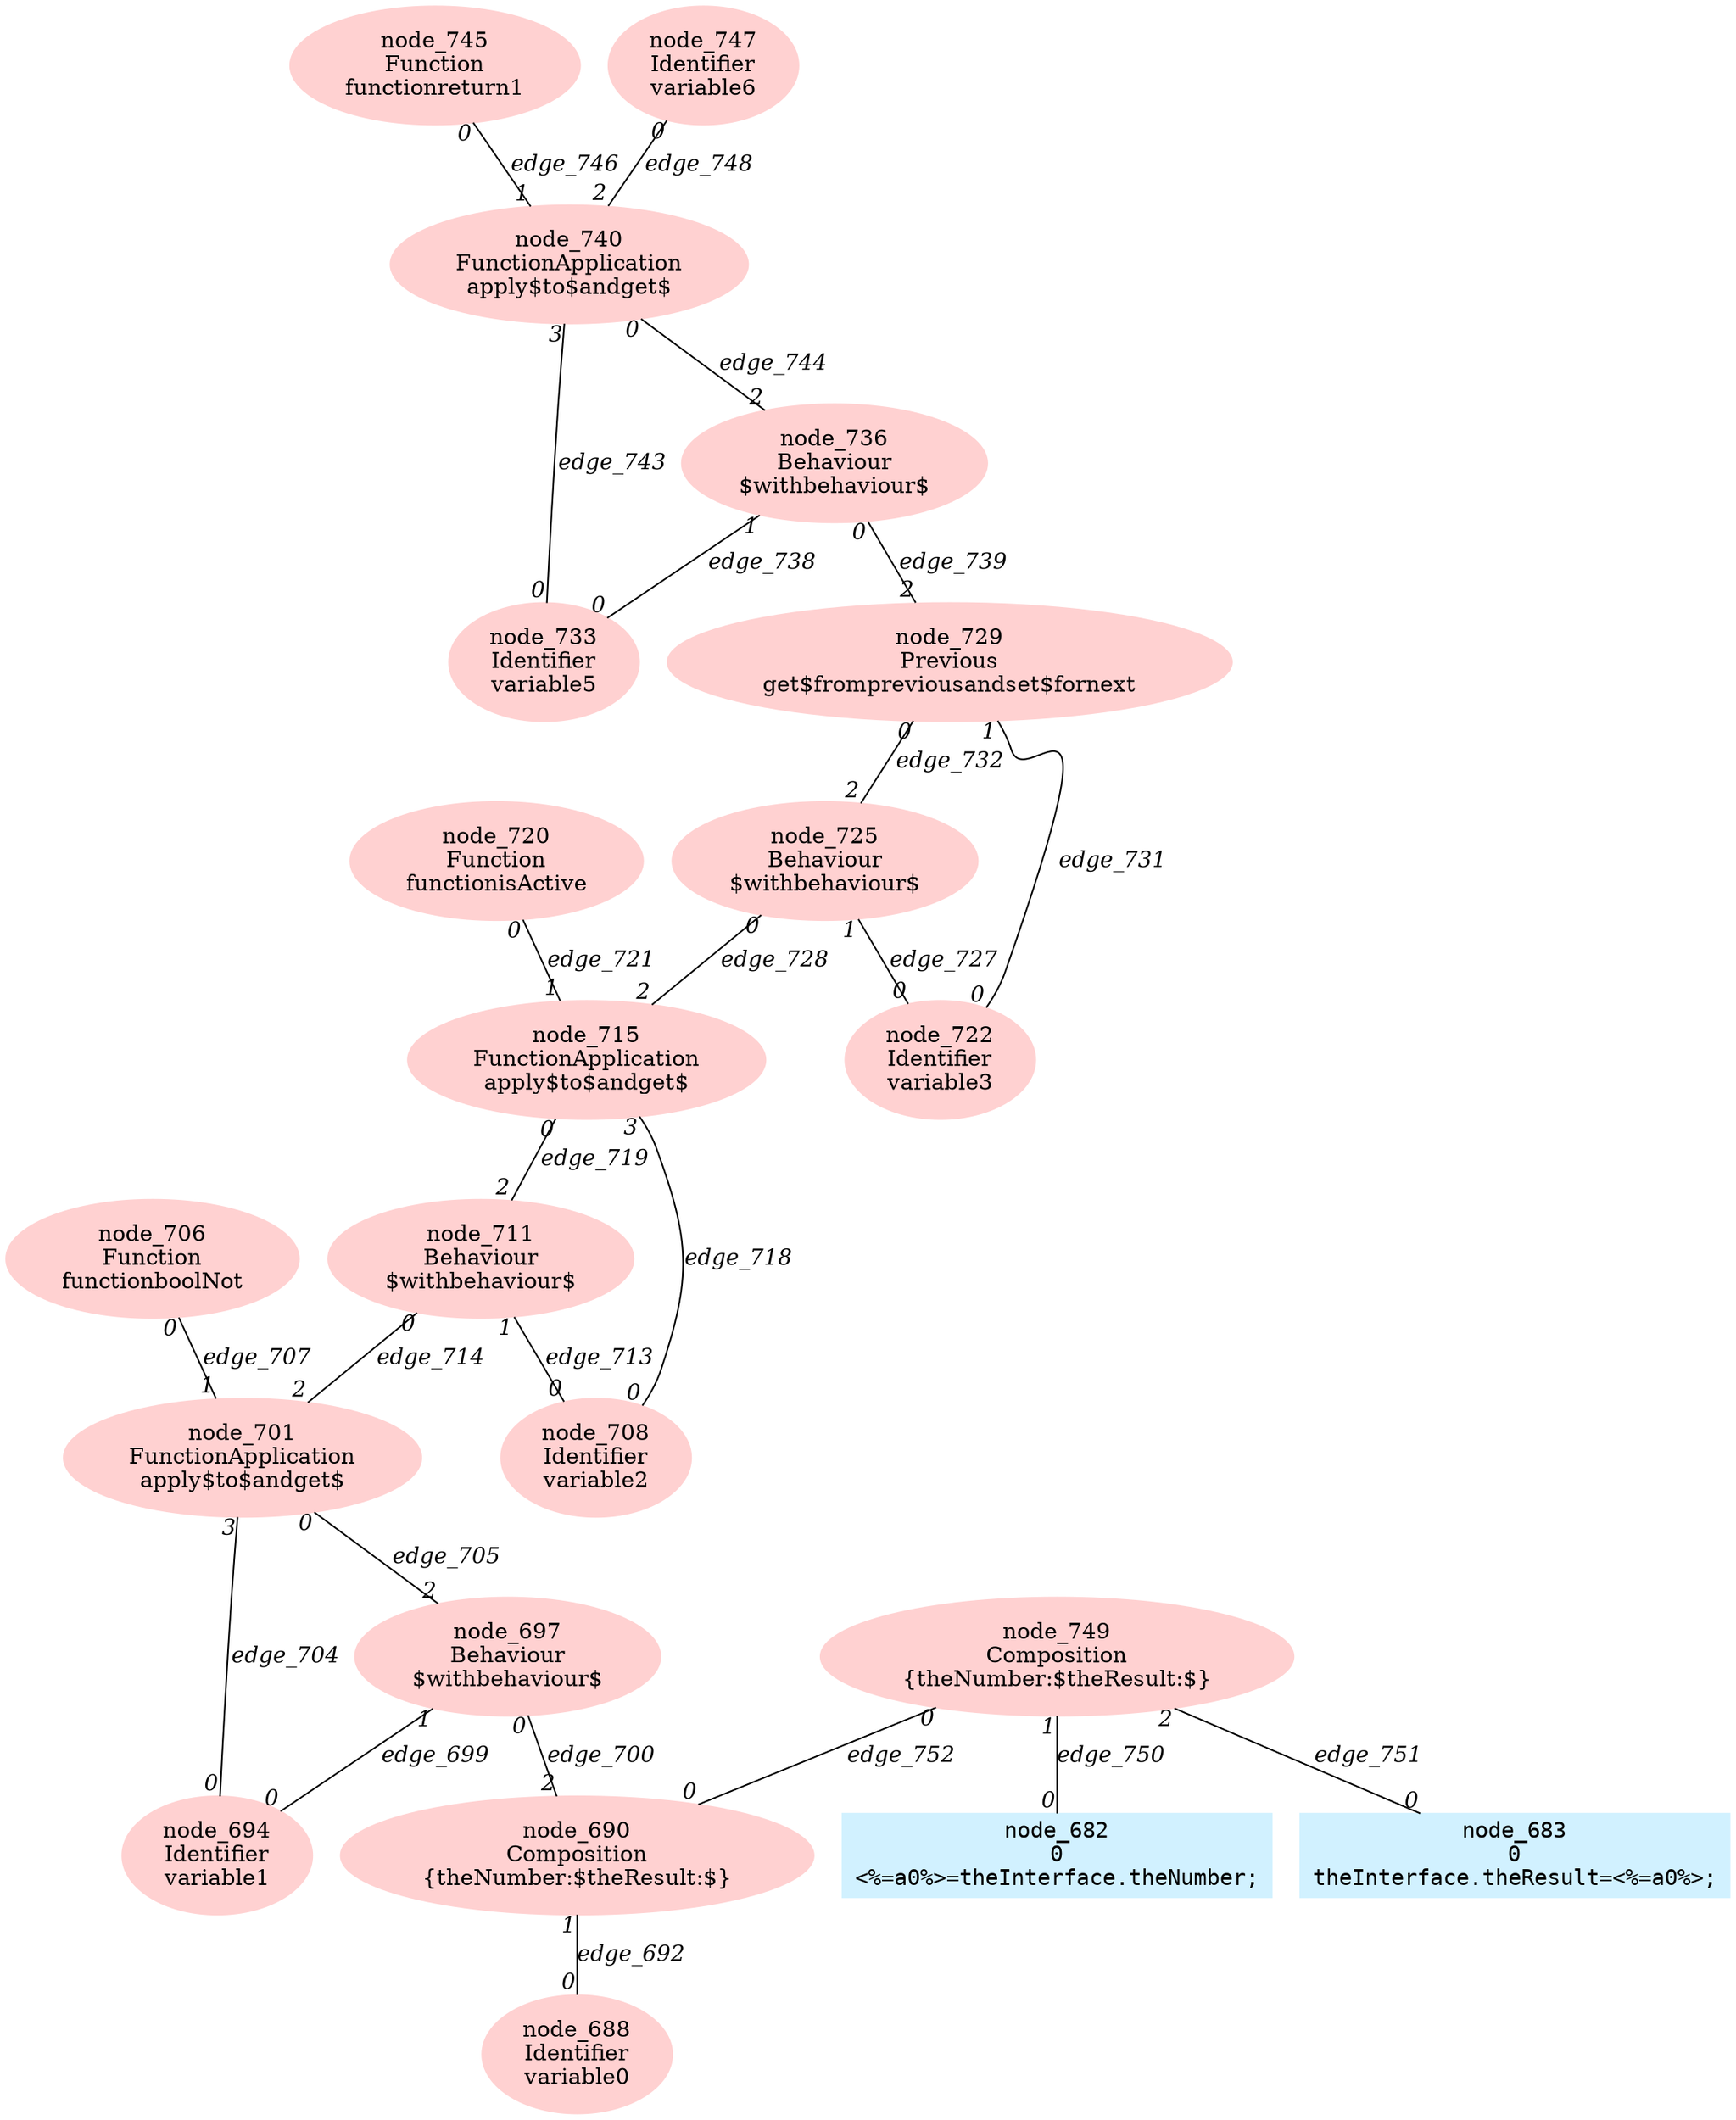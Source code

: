 digraph g{node_688 [shape=ellipse, style=filled, color="#ffd1d1", label="node_688
Identifier
variable0" ]
node_690 [shape=ellipse, style=filled, color="#ffd1d1", label="node_690
Composition
{theNumber:$theResult:$}" ]
node_694 [shape=ellipse, style=filled, color="#ffd1d1", label="node_694
Identifier
variable1" ]
node_697 [shape=ellipse, style=filled, color="#ffd1d1", label="node_697
Behaviour
$withbehaviour$" ]
node_701 [shape=ellipse, style=filled, color="#ffd1d1", label="node_701
FunctionApplication
apply$to$andget$" ]
node_706 [shape=ellipse, style=filled, color="#ffd1d1", label="node_706
Function
functionboolNot" ]
node_708 [shape=ellipse, style=filled, color="#ffd1d1", label="node_708
Identifier
variable2" ]
node_711 [shape=ellipse, style=filled, color="#ffd1d1", label="node_711
Behaviour
$withbehaviour$" ]
node_715 [shape=ellipse, style=filled, color="#ffd1d1", label="node_715
FunctionApplication
apply$to$andget$" ]
node_720 [shape=ellipse, style=filled, color="#ffd1d1", label="node_720
Function
functionisActive" ]
node_722 [shape=ellipse, style=filled, color="#ffd1d1", label="node_722
Identifier
variable3" ]
node_725 [shape=ellipse, style=filled, color="#ffd1d1", label="node_725
Behaviour
$withbehaviour$" ]
node_729 [shape=ellipse, style=filled, color="#ffd1d1", label="node_729
Previous
get$frompreviousandset$fornext" ]
node_733 [shape=ellipse, style=filled, color="#ffd1d1", label="node_733
Identifier
variable5" ]
node_736 [shape=ellipse, style=filled, color="#ffd1d1", label="node_736
Behaviour
$withbehaviour$" ]
node_740 [shape=ellipse, style=filled, color="#ffd1d1", label="node_740
FunctionApplication
apply$to$andget$" ]
node_745 [shape=ellipse, style=filled, color="#ffd1d1", label="node_745
Function
functionreturn1" ]
node_747 [shape=ellipse, style=filled, color="#ffd1d1", label="node_747
Identifier
variable6" ]
node_749 [shape=ellipse, style=filled, color="#ffd1d1", label="node_749
Composition
{theNumber:$theResult:$}" ]
node_682 [shape=box, style=filled, color="#d1f1ff", fontname="Courier", label="node_682
0
<%=a0%>=theInterface.theNumber;
" ]
node_683 [shape=box, style=filled, color="#d1f1ff", fontname="Courier", label="node_683
0
theInterface.theResult=<%=a0%>;
" ]
node_690 -> node_688 [dir=none, arrowHead=none, fontname="Times-Italic", label="edge_692",  headlabel="0", taillabel="1" ]
node_697 -> node_694 [dir=none, arrowHead=none, fontname="Times-Italic", label="edge_699",  headlabel="0", taillabel="1" ]
node_697 -> node_690 [dir=none, arrowHead=none, fontname="Times-Italic", label="edge_700",  headlabel="2", taillabel="0" ]
node_701 -> node_694 [dir=none, arrowHead=none, fontname="Times-Italic", label="edge_704",  headlabel="0", taillabel="3" ]
node_701 -> node_697 [dir=none, arrowHead=none, fontname="Times-Italic", label="edge_705",  headlabel="2", taillabel="0" ]
node_706 -> node_701 [dir=none, arrowHead=none, fontname="Times-Italic", label="edge_707",  headlabel="1", taillabel="0" ]
node_711 -> node_708 [dir=none, arrowHead=none, fontname="Times-Italic", label="edge_713",  headlabel="0", taillabel="1" ]
node_711 -> node_701 [dir=none, arrowHead=none, fontname="Times-Italic", label="edge_714",  headlabel="2", taillabel="0" ]
node_715 -> node_708 [dir=none, arrowHead=none, fontname="Times-Italic", label="edge_718",  headlabel="0", taillabel="3" ]
node_715 -> node_711 [dir=none, arrowHead=none, fontname="Times-Italic", label="edge_719",  headlabel="2", taillabel="0" ]
node_720 -> node_715 [dir=none, arrowHead=none, fontname="Times-Italic", label="edge_721",  headlabel="1", taillabel="0" ]
node_725 -> node_722 [dir=none, arrowHead=none, fontname="Times-Italic", label="edge_727",  headlabel="0", taillabel="1" ]
node_725 -> node_715 [dir=none, arrowHead=none, fontname="Times-Italic", label="edge_728",  headlabel="2", taillabel="0" ]
node_729 -> node_722 [dir=none, arrowHead=none, fontname="Times-Italic", label="edge_731",  headlabel="0", taillabel="1" ]
node_729 -> node_725 [dir=none, arrowHead=none, fontname="Times-Italic", label="edge_732",  headlabel="2", taillabel="0" ]
node_736 -> node_733 [dir=none, arrowHead=none, fontname="Times-Italic", label="edge_738",  headlabel="0", taillabel="1" ]
node_736 -> node_729 [dir=none, arrowHead=none, fontname="Times-Italic", label="edge_739",  headlabel="2", taillabel="0" ]
node_740 -> node_733 [dir=none, arrowHead=none, fontname="Times-Italic", label="edge_743",  headlabel="0", taillabel="3" ]
node_740 -> node_736 [dir=none, arrowHead=none, fontname="Times-Italic", label="edge_744",  headlabel="2", taillabel="0" ]
node_745 -> node_740 [dir=none, arrowHead=none, fontname="Times-Italic", label="edge_746",  headlabel="1", taillabel="0" ]
node_747 -> node_740 [dir=none, arrowHead=none, fontname="Times-Italic", label="edge_748",  headlabel="2", taillabel="0" ]
node_749 -> node_682 [dir=none, arrowHead=none, fontname="Times-Italic", label="edge_750",  headlabel="0", taillabel="1" ]
node_749 -> node_683 [dir=none, arrowHead=none, fontname="Times-Italic", label="edge_751",  headlabel="0", taillabel="2" ]
node_749 -> node_690 [dir=none, arrowHead=none, fontname="Times-Italic", label="edge_752",  headlabel="0", taillabel="0" ]
}